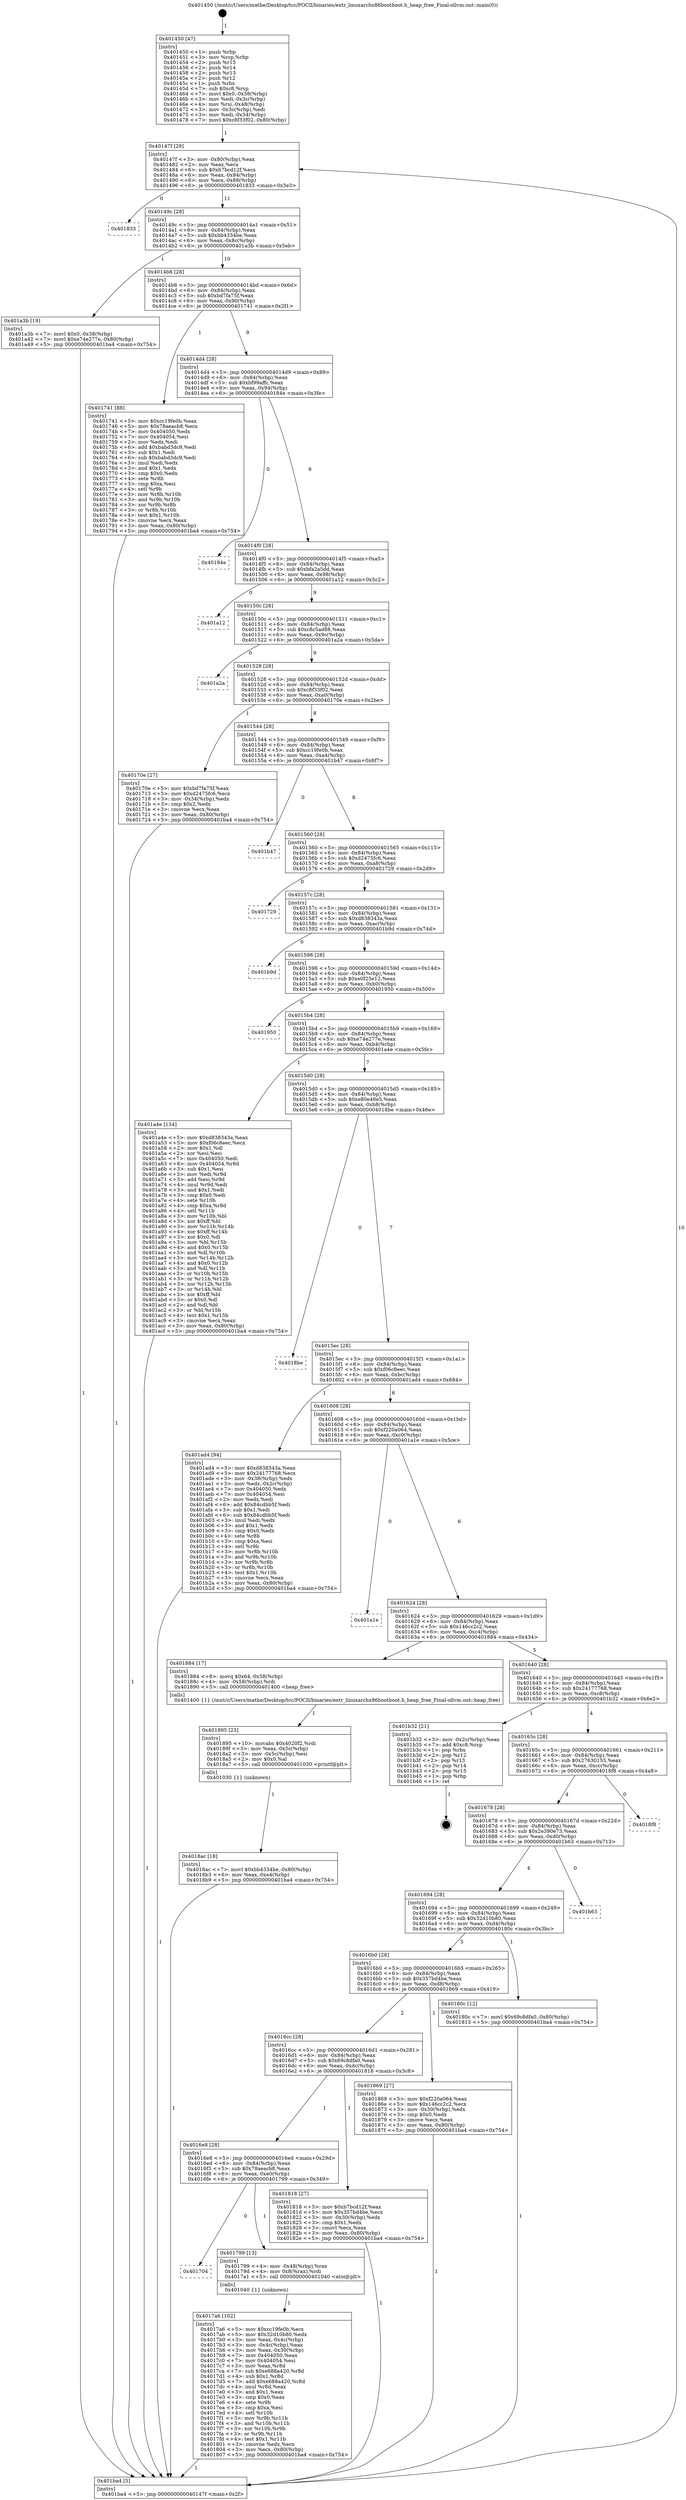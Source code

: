 digraph "0x401450" {
  label = "0x401450 (/mnt/c/Users/mathe/Desktop/tcc/POCII/binaries/extr_linuxarchx86bootboot.h_heap_free_Final-ollvm.out::main(0))"
  labelloc = "t"
  node[shape=record]

  Entry [label="",width=0.3,height=0.3,shape=circle,fillcolor=black,style=filled]
  "0x40147f" [label="{
     0x40147f [29]\l
     | [instrs]\l
     &nbsp;&nbsp;0x40147f \<+3\>: mov -0x80(%rbp),%eax\l
     &nbsp;&nbsp;0x401482 \<+2\>: mov %eax,%ecx\l
     &nbsp;&nbsp;0x401484 \<+6\>: sub $0xb7bcd12f,%ecx\l
     &nbsp;&nbsp;0x40148a \<+6\>: mov %eax,-0x84(%rbp)\l
     &nbsp;&nbsp;0x401490 \<+6\>: mov %ecx,-0x88(%rbp)\l
     &nbsp;&nbsp;0x401496 \<+6\>: je 0000000000401833 \<main+0x3e3\>\l
  }"]
  "0x401833" [label="{
     0x401833\l
  }", style=dashed]
  "0x40149c" [label="{
     0x40149c [28]\l
     | [instrs]\l
     &nbsp;&nbsp;0x40149c \<+5\>: jmp 00000000004014a1 \<main+0x51\>\l
     &nbsp;&nbsp;0x4014a1 \<+6\>: mov -0x84(%rbp),%eax\l
     &nbsp;&nbsp;0x4014a7 \<+5\>: sub $0xbb4334be,%eax\l
     &nbsp;&nbsp;0x4014ac \<+6\>: mov %eax,-0x8c(%rbp)\l
     &nbsp;&nbsp;0x4014b2 \<+6\>: je 0000000000401a3b \<main+0x5eb\>\l
  }"]
  Exit [label="",width=0.3,height=0.3,shape=circle,fillcolor=black,style=filled,peripheries=2]
  "0x401a3b" [label="{
     0x401a3b [19]\l
     | [instrs]\l
     &nbsp;&nbsp;0x401a3b \<+7\>: movl $0x0,-0x38(%rbp)\l
     &nbsp;&nbsp;0x401a42 \<+7\>: movl $0xe74e277e,-0x80(%rbp)\l
     &nbsp;&nbsp;0x401a49 \<+5\>: jmp 0000000000401ba4 \<main+0x754\>\l
  }"]
  "0x4014b8" [label="{
     0x4014b8 [28]\l
     | [instrs]\l
     &nbsp;&nbsp;0x4014b8 \<+5\>: jmp 00000000004014bd \<main+0x6d\>\l
     &nbsp;&nbsp;0x4014bd \<+6\>: mov -0x84(%rbp),%eax\l
     &nbsp;&nbsp;0x4014c3 \<+5\>: sub $0xbd7fa75f,%eax\l
     &nbsp;&nbsp;0x4014c8 \<+6\>: mov %eax,-0x90(%rbp)\l
     &nbsp;&nbsp;0x4014ce \<+6\>: je 0000000000401741 \<main+0x2f1\>\l
  }"]
  "0x4018ac" [label="{
     0x4018ac [18]\l
     | [instrs]\l
     &nbsp;&nbsp;0x4018ac \<+7\>: movl $0xbb4334be,-0x80(%rbp)\l
     &nbsp;&nbsp;0x4018b3 \<+6\>: mov %eax,-0xe4(%rbp)\l
     &nbsp;&nbsp;0x4018b9 \<+5\>: jmp 0000000000401ba4 \<main+0x754\>\l
  }"]
  "0x401741" [label="{
     0x401741 [88]\l
     | [instrs]\l
     &nbsp;&nbsp;0x401741 \<+5\>: mov $0xcc19fe0b,%eax\l
     &nbsp;&nbsp;0x401746 \<+5\>: mov $0x78aeacb8,%ecx\l
     &nbsp;&nbsp;0x40174b \<+7\>: mov 0x404050,%edx\l
     &nbsp;&nbsp;0x401752 \<+7\>: mov 0x404054,%esi\l
     &nbsp;&nbsp;0x401759 \<+2\>: mov %edx,%edi\l
     &nbsp;&nbsp;0x40175b \<+6\>: add $0xbabd3dc9,%edi\l
     &nbsp;&nbsp;0x401761 \<+3\>: sub $0x1,%edi\l
     &nbsp;&nbsp;0x401764 \<+6\>: sub $0xbabd3dc9,%edi\l
     &nbsp;&nbsp;0x40176a \<+3\>: imul %edi,%edx\l
     &nbsp;&nbsp;0x40176d \<+3\>: and $0x1,%edx\l
     &nbsp;&nbsp;0x401770 \<+3\>: cmp $0x0,%edx\l
     &nbsp;&nbsp;0x401773 \<+4\>: sete %r8b\l
     &nbsp;&nbsp;0x401777 \<+3\>: cmp $0xa,%esi\l
     &nbsp;&nbsp;0x40177a \<+4\>: setl %r9b\l
     &nbsp;&nbsp;0x40177e \<+3\>: mov %r8b,%r10b\l
     &nbsp;&nbsp;0x401781 \<+3\>: and %r9b,%r10b\l
     &nbsp;&nbsp;0x401784 \<+3\>: xor %r9b,%r8b\l
     &nbsp;&nbsp;0x401787 \<+3\>: or %r8b,%r10b\l
     &nbsp;&nbsp;0x40178a \<+4\>: test $0x1,%r10b\l
     &nbsp;&nbsp;0x40178e \<+3\>: cmovne %ecx,%eax\l
     &nbsp;&nbsp;0x401791 \<+3\>: mov %eax,-0x80(%rbp)\l
     &nbsp;&nbsp;0x401794 \<+5\>: jmp 0000000000401ba4 \<main+0x754\>\l
  }"]
  "0x4014d4" [label="{
     0x4014d4 [28]\l
     | [instrs]\l
     &nbsp;&nbsp;0x4014d4 \<+5\>: jmp 00000000004014d9 \<main+0x89\>\l
     &nbsp;&nbsp;0x4014d9 \<+6\>: mov -0x84(%rbp),%eax\l
     &nbsp;&nbsp;0x4014df \<+5\>: sub $0xbf99affc,%eax\l
     &nbsp;&nbsp;0x4014e4 \<+6\>: mov %eax,-0x94(%rbp)\l
     &nbsp;&nbsp;0x4014ea \<+6\>: je 000000000040184e \<main+0x3fe\>\l
  }"]
  "0x401895" [label="{
     0x401895 [23]\l
     | [instrs]\l
     &nbsp;&nbsp;0x401895 \<+10\>: movabs $0x4020f2,%rdi\l
     &nbsp;&nbsp;0x40189f \<+3\>: mov %eax,-0x5c(%rbp)\l
     &nbsp;&nbsp;0x4018a2 \<+3\>: mov -0x5c(%rbp),%esi\l
     &nbsp;&nbsp;0x4018a5 \<+2\>: mov $0x0,%al\l
     &nbsp;&nbsp;0x4018a7 \<+5\>: call 0000000000401030 \<printf@plt\>\l
     | [calls]\l
     &nbsp;&nbsp;0x401030 \{1\} (unknown)\l
  }"]
  "0x40184e" [label="{
     0x40184e\l
  }", style=dashed]
  "0x4014f0" [label="{
     0x4014f0 [28]\l
     | [instrs]\l
     &nbsp;&nbsp;0x4014f0 \<+5\>: jmp 00000000004014f5 \<main+0xa5\>\l
     &nbsp;&nbsp;0x4014f5 \<+6\>: mov -0x84(%rbp),%eax\l
     &nbsp;&nbsp;0x4014fb \<+5\>: sub $0xbfa2a5dd,%eax\l
     &nbsp;&nbsp;0x401500 \<+6\>: mov %eax,-0x98(%rbp)\l
     &nbsp;&nbsp;0x401506 \<+6\>: je 0000000000401a12 \<main+0x5c2\>\l
  }"]
  "0x4017a6" [label="{
     0x4017a6 [102]\l
     | [instrs]\l
     &nbsp;&nbsp;0x4017a6 \<+5\>: mov $0xcc19fe0b,%ecx\l
     &nbsp;&nbsp;0x4017ab \<+5\>: mov $0x32d10b80,%edx\l
     &nbsp;&nbsp;0x4017b0 \<+3\>: mov %eax,-0x4c(%rbp)\l
     &nbsp;&nbsp;0x4017b3 \<+3\>: mov -0x4c(%rbp),%eax\l
     &nbsp;&nbsp;0x4017b6 \<+3\>: mov %eax,-0x30(%rbp)\l
     &nbsp;&nbsp;0x4017b9 \<+7\>: mov 0x404050,%eax\l
     &nbsp;&nbsp;0x4017c0 \<+7\>: mov 0x404054,%esi\l
     &nbsp;&nbsp;0x4017c7 \<+3\>: mov %eax,%r8d\l
     &nbsp;&nbsp;0x4017ca \<+7\>: sub $0xe688a420,%r8d\l
     &nbsp;&nbsp;0x4017d1 \<+4\>: sub $0x1,%r8d\l
     &nbsp;&nbsp;0x4017d5 \<+7\>: add $0xe688a420,%r8d\l
     &nbsp;&nbsp;0x4017dc \<+4\>: imul %r8d,%eax\l
     &nbsp;&nbsp;0x4017e0 \<+3\>: and $0x1,%eax\l
     &nbsp;&nbsp;0x4017e3 \<+3\>: cmp $0x0,%eax\l
     &nbsp;&nbsp;0x4017e6 \<+4\>: sete %r9b\l
     &nbsp;&nbsp;0x4017ea \<+3\>: cmp $0xa,%esi\l
     &nbsp;&nbsp;0x4017ed \<+4\>: setl %r10b\l
     &nbsp;&nbsp;0x4017f1 \<+3\>: mov %r9b,%r11b\l
     &nbsp;&nbsp;0x4017f4 \<+3\>: and %r10b,%r11b\l
     &nbsp;&nbsp;0x4017f7 \<+3\>: xor %r10b,%r9b\l
     &nbsp;&nbsp;0x4017fa \<+3\>: or %r9b,%r11b\l
     &nbsp;&nbsp;0x4017fd \<+4\>: test $0x1,%r11b\l
     &nbsp;&nbsp;0x401801 \<+3\>: cmovne %edx,%ecx\l
     &nbsp;&nbsp;0x401804 \<+3\>: mov %ecx,-0x80(%rbp)\l
     &nbsp;&nbsp;0x401807 \<+5\>: jmp 0000000000401ba4 \<main+0x754\>\l
  }"]
  "0x401a12" [label="{
     0x401a12\l
  }", style=dashed]
  "0x40150c" [label="{
     0x40150c [28]\l
     | [instrs]\l
     &nbsp;&nbsp;0x40150c \<+5\>: jmp 0000000000401511 \<main+0xc1\>\l
     &nbsp;&nbsp;0x401511 \<+6\>: mov -0x84(%rbp),%eax\l
     &nbsp;&nbsp;0x401517 \<+5\>: sub $0xc8c5ad88,%eax\l
     &nbsp;&nbsp;0x40151c \<+6\>: mov %eax,-0x9c(%rbp)\l
     &nbsp;&nbsp;0x401522 \<+6\>: je 0000000000401a2a \<main+0x5da\>\l
  }"]
  "0x401704" [label="{
     0x401704\l
  }", style=dashed]
  "0x401a2a" [label="{
     0x401a2a\l
  }", style=dashed]
  "0x401528" [label="{
     0x401528 [28]\l
     | [instrs]\l
     &nbsp;&nbsp;0x401528 \<+5\>: jmp 000000000040152d \<main+0xdd\>\l
     &nbsp;&nbsp;0x40152d \<+6\>: mov -0x84(%rbp),%eax\l
     &nbsp;&nbsp;0x401533 \<+5\>: sub $0xc8f33f02,%eax\l
     &nbsp;&nbsp;0x401538 \<+6\>: mov %eax,-0xa0(%rbp)\l
     &nbsp;&nbsp;0x40153e \<+6\>: je 000000000040170e \<main+0x2be\>\l
  }"]
  "0x401799" [label="{
     0x401799 [13]\l
     | [instrs]\l
     &nbsp;&nbsp;0x401799 \<+4\>: mov -0x48(%rbp),%rax\l
     &nbsp;&nbsp;0x40179d \<+4\>: mov 0x8(%rax),%rdi\l
     &nbsp;&nbsp;0x4017a1 \<+5\>: call 0000000000401040 \<atoi@plt\>\l
     | [calls]\l
     &nbsp;&nbsp;0x401040 \{1\} (unknown)\l
  }"]
  "0x40170e" [label="{
     0x40170e [27]\l
     | [instrs]\l
     &nbsp;&nbsp;0x40170e \<+5\>: mov $0xbd7fa75f,%eax\l
     &nbsp;&nbsp;0x401713 \<+5\>: mov $0xd2475fc6,%ecx\l
     &nbsp;&nbsp;0x401718 \<+3\>: mov -0x34(%rbp),%edx\l
     &nbsp;&nbsp;0x40171b \<+3\>: cmp $0x2,%edx\l
     &nbsp;&nbsp;0x40171e \<+3\>: cmovne %ecx,%eax\l
     &nbsp;&nbsp;0x401721 \<+3\>: mov %eax,-0x80(%rbp)\l
     &nbsp;&nbsp;0x401724 \<+5\>: jmp 0000000000401ba4 \<main+0x754\>\l
  }"]
  "0x401544" [label="{
     0x401544 [28]\l
     | [instrs]\l
     &nbsp;&nbsp;0x401544 \<+5\>: jmp 0000000000401549 \<main+0xf9\>\l
     &nbsp;&nbsp;0x401549 \<+6\>: mov -0x84(%rbp),%eax\l
     &nbsp;&nbsp;0x40154f \<+5\>: sub $0xcc19fe0b,%eax\l
     &nbsp;&nbsp;0x401554 \<+6\>: mov %eax,-0xa4(%rbp)\l
     &nbsp;&nbsp;0x40155a \<+6\>: je 0000000000401b47 \<main+0x6f7\>\l
  }"]
  "0x401ba4" [label="{
     0x401ba4 [5]\l
     | [instrs]\l
     &nbsp;&nbsp;0x401ba4 \<+5\>: jmp 000000000040147f \<main+0x2f\>\l
  }"]
  "0x401450" [label="{
     0x401450 [47]\l
     | [instrs]\l
     &nbsp;&nbsp;0x401450 \<+1\>: push %rbp\l
     &nbsp;&nbsp;0x401451 \<+3\>: mov %rsp,%rbp\l
     &nbsp;&nbsp;0x401454 \<+2\>: push %r15\l
     &nbsp;&nbsp;0x401456 \<+2\>: push %r14\l
     &nbsp;&nbsp;0x401458 \<+2\>: push %r13\l
     &nbsp;&nbsp;0x40145a \<+2\>: push %r12\l
     &nbsp;&nbsp;0x40145c \<+1\>: push %rbx\l
     &nbsp;&nbsp;0x40145d \<+7\>: sub $0xc8,%rsp\l
     &nbsp;&nbsp;0x401464 \<+7\>: movl $0x0,-0x38(%rbp)\l
     &nbsp;&nbsp;0x40146b \<+3\>: mov %edi,-0x3c(%rbp)\l
     &nbsp;&nbsp;0x40146e \<+4\>: mov %rsi,-0x48(%rbp)\l
     &nbsp;&nbsp;0x401472 \<+3\>: mov -0x3c(%rbp),%edi\l
     &nbsp;&nbsp;0x401475 \<+3\>: mov %edi,-0x34(%rbp)\l
     &nbsp;&nbsp;0x401478 \<+7\>: movl $0xc8f33f02,-0x80(%rbp)\l
  }"]
  "0x4016e8" [label="{
     0x4016e8 [28]\l
     | [instrs]\l
     &nbsp;&nbsp;0x4016e8 \<+5\>: jmp 00000000004016ed \<main+0x29d\>\l
     &nbsp;&nbsp;0x4016ed \<+6\>: mov -0x84(%rbp),%eax\l
     &nbsp;&nbsp;0x4016f3 \<+5\>: sub $0x78aeacb8,%eax\l
     &nbsp;&nbsp;0x4016f8 \<+6\>: mov %eax,-0xe0(%rbp)\l
     &nbsp;&nbsp;0x4016fe \<+6\>: je 0000000000401799 \<main+0x349\>\l
  }"]
  "0x401b47" [label="{
     0x401b47\l
  }", style=dashed]
  "0x401560" [label="{
     0x401560 [28]\l
     | [instrs]\l
     &nbsp;&nbsp;0x401560 \<+5\>: jmp 0000000000401565 \<main+0x115\>\l
     &nbsp;&nbsp;0x401565 \<+6\>: mov -0x84(%rbp),%eax\l
     &nbsp;&nbsp;0x40156b \<+5\>: sub $0xd2475fc6,%eax\l
     &nbsp;&nbsp;0x401570 \<+6\>: mov %eax,-0xa8(%rbp)\l
     &nbsp;&nbsp;0x401576 \<+6\>: je 0000000000401729 \<main+0x2d9\>\l
  }"]
  "0x401818" [label="{
     0x401818 [27]\l
     | [instrs]\l
     &nbsp;&nbsp;0x401818 \<+5\>: mov $0xb7bcd12f,%eax\l
     &nbsp;&nbsp;0x40181d \<+5\>: mov $0x357bd4be,%ecx\l
     &nbsp;&nbsp;0x401822 \<+3\>: mov -0x30(%rbp),%edx\l
     &nbsp;&nbsp;0x401825 \<+3\>: cmp $0x1,%edx\l
     &nbsp;&nbsp;0x401828 \<+3\>: cmovl %ecx,%eax\l
     &nbsp;&nbsp;0x40182b \<+3\>: mov %eax,-0x80(%rbp)\l
     &nbsp;&nbsp;0x40182e \<+5\>: jmp 0000000000401ba4 \<main+0x754\>\l
  }"]
  "0x401729" [label="{
     0x401729\l
  }", style=dashed]
  "0x40157c" [label="{
     0x40157c [28]\l
     | [instrs]\l
     &nbsp;&nbsp;0x40157c \<+5\>: jmp 0000000000401581 \<main+0x131\>\l
     &nbsp;&nbsp;0x401581 \<+6\>: mov -0x84(%rbp),%eax\l
     &nbsp;&nbsp;0x401587 \<+5\>: sub $0xd838343a,%eax\l
     &nbsp;&nbsp;0x40158c \<+6\>: mov %eax,-0xac(%rbp)\l
     &nbsp;&nbsp;0x401592 \<+6\>: je 0000000000401b9d \<main+0x74d\>\l
  }"]
  "0x4016cc" [label="{
     0x4016cc [28]\l
     | [instrs]\l
     &nbsp;&nbsp;0x4016cc \<+5\>: jmp 00000000004016d1 \<main+0x281\>\l
     &nbsp;&nbsp;0x4016d1 \<+6\>: mov -0x84(%rbp),%eax\l
     &nbsp;&nbsp;0x4016d7 \<+5\>: sub $0x69c8dfa0,%eax\l
     &nbsp;&nbsp;0x4016dc \<+6\>: mov %eax,-0xdc(%rbp)\l
     &nbsp;&nbsp;0x4016e2 \<+6\>: je 0000000000401818 \<main+0x3c8\>\l
  }"]
  "0x401b9d" [label="{
     0x401b9d\l
  }", style=dashed]
  "0x401598" [label="{
     0x401598 [28]\l
     | [instrs]\l
     &nbsp;&nbsp;0x401598 \<+5\>: jmp 000000000040159d \<main+0x14d\>\l
     &nbsp;&nbsp;0x40159d \<+6\>: mov -0x84(%rbp),%eax\l
     &nbsp;&nbsp;0x4015a3 \<+5\>: sub $0xe0f25e12,%eax\l
     &nbsp;&nbsp;0x4015a8 \<+6\>: mov %eax,-0xb0(%rbp)\l
     &nbsp;&nbsp;0x4015ae \<+6\>: je 0000000000401950 \<main+0x500\>\l
  }"]
  "0x401869" [label="{
     0x401869 [27]\l
     | [instrs]\l
     &nbsp;&nbsp;0x401869 \<+5\>: mov $0xf220a064,%eax\l
     &nbsp;&nbsp;0x40186e \<+5\>: mov $0x146cc2c2,%ecx\l
     &nbsp;&nbsp;0x401873 \<+3\>: mov -0x30(%rbp),%edx\l
     &nbsp;&nbsp;0x401876 \<+3\>: cmp $0x0,%edx\l
     &nbsp;&nbsp;0x401879 \<+3\>: cmove %ecx,%eax\l
     &nbsp;&nbsp;0x40187c \<+3\>: mov %eax,-0x80(%rbp)\l
     &nbsp;&nbsp;0x40187f \<+5\>: jmp 0000000000401ba4 \<main+0x754\>\l
  }"]
  "0x401950" [label="{
     0x401950\l
  }", style=dashed]
  "0x4015b4" [label="{
     0x4015b4 [28]\l
     | [instrs]\l
     &nbsp;&nbsp;0x4015b4 \<+5\>: jmp 00000000004015b9 \<main+0x169\>\l
     &nbsp;&nbsp;0x4015b9 \<+6\>: mov -0x84(%rbp),%eax\l
     &nbsp;&nbsp;0x4015bf \<+5\>: sub $0xe74e277e,%eax\l
     &nbsp;&nbsp;0x4015c4 \<+6\>: mov %eax,-0xb4(%rbp)\l
     &nbsp;&nbsp;0x4015ca \<+6\>: je 0000000000401a4e \<main+0x5fe\>\l
  }"]
  "0x4016b0" [label="{
     0x4016b0 [28]\l
     | [instrs]\l
     &nbsp;&nbsp;0x4016b0 \<+5\>: jmp 00000000004016b5 \<main+0x265\>\l
     &nbsp;&nbsp;0x4016b5 \<+6\>: mov -0x84(%rbp),%eax\l
     &nbsp;&nbsp;0x4016bb \<+5\>: sub $0x357bd4be,%eax\l
     &nbsp;&nbsp;0x4016c0 \<+6\>: mov %eax,-0xd8(%rbp)\l
     &nbsp;&nbsp;0x4016c6 \<+6\>: je 0000000000401869 \<main+0x419\>\l
  }"]
  "0x401a4e" [label="{
     0x401a4e [134]\l
     | [instrs]\l
     &nbsp;&nbsp;0x401a4e \<+5\>: mov $0xd838343a,%eax\l
     &nbsp;&nbsp;0x401a53 \<+5\>: mov $0xf06c8eec,%ecx\l
     &nbsp;&nbsp;0x401a58 \<+2\>: mov $0x1,%dl\l
     &nbsp;&nbsp;0x401a5a \<+2\>: xor %esi,%esi\l
     &nbsp;&nbsp;0x401a5c \<+7\>: mov 0x404050,%edi\l
     &nbsp;&nbsp;0x401a63 \<+8\>: mov 0x404054,%r8d\l
     &nbsp;&nbsp;0x401a6b \<+3\>: sub $0x1,%esi\l
     &nbsp;&nbsp;0x401a6e \<+3\>: mov %edi,%r9d\l
     &nbsp;&nbsp;0x401a71 \<+3\>: add %esi,%r9d\l
     &nbsp;&nbsp;0x401a74 \<+4\>: imul %r9d,%edi\l
     &nbsp;&nbsp;0x401a78 \<+3\>: and $0x1,%edi\l
     &nbsp;&nbsp;0x401a7b \<+3\>: cmp $0x0,%edi\l
     &nbsp;&nbsp;0x401a7e \<+4\>: sete %r10b\l
     &nbsp;&nbsp;0x401a82 \<+4\>: cmp $0xa,%r8d\l
     &nbsp;&nbsp;0x401a86 \<+4\>: setl %r11b\l
     &nbsp;&nbsp;0x401a8a \<+3\>: mov %r10b,%bl\l
     &nbsp;&nbsp;0x401a8d \<+3\>: xor $0xff,%bl\l
     &nbsp;&nbsp;0x401a90 \<+3\>: mov %r11b,%r14b\l
     &nbsp;&nbsp;0x401a93 \<+4\>: xor $0xff,%r14b\l
     &nbsp;&nbsp;0x401a97 \<+3\>: xor $0x0,%dl\l
     &nbsp;&nbsp;0x401a9a \<+3\>: mov %bl,%r15b\l
     &nbsp;&nbsp;0x401a9d \<+4\>: and $0x0,%r15b\l
     &nbsp;&nbsp;0x401aa1 \<+3\>: and %dl,%r10b\l
     &nbsp;&nbsp;0x401aa4 \<+3\>: mov %r14b,%r12b\l
     &nbsp;&nbsp;0x401aa7 \<+4\>: and $0x0,%r12b\l
     &nbsp;&nbsp;0x401aab \<+3\>: and %dl,%r11b\l
     &nbsp;&nbsp;0x401aae \<+3\>: or %r10b,%r15b\l
     &nbsp;&nbsp;0x401ab1 \<+3\>: or %r11b,%r12b\l
     &nbsp;&nbsp;0x401ab4 \<+3\>: xor %r12b,%r15b\l
     &nbsp;&nbsp;0x401ab7 \<+3\>: or %r14b,%bl\l
     &nbsp;&nbsp;0x401aba \<+3\>: xor $0xff,%bl\l
     &nbsp;&nbsp;0x401abd \<+3\>: or $0x0,%dl\l
     &nbsp;&nbsp;0x401ac0 \<+2\>: and %dl,%bl\l
     &nbsp;&nbsp;0x401ac2 \<+3\>: or %bl,%r15b\l
     &nbsp;&nbsp;0x401ac5 \<+4\>: test $0x1,%r15b\l
     &nbsp;&nbsp;0x401ac9 \<+3\>: cmovne %ecx,%eax\l
     &nbsp;&nbsp;0x401acc \<+3\>: mov %eax,-0x80(%rbp)\l
     &nbsp;&nbsp;0x401acf \<+5\>: jmp 0000000000401ba4 \<main+0x754\>\l
  }"]
  "0x4015d0" [label="{
     0x4015d0 [28]\l
     | [instrs]\l
     &nbsp;&nbsp;0x4015d0 \<+5\>: jmp 00000000004015d5 \<main+0x185\>\l
     &nbsp;&nbsp;0x4015d5 \<+6\>: mov -0x84(%rbp),%eax\l
     &nbsp;&nbsp;0x4015db \<+5\>: sub $0xe80e48e5,%eax\l
     &nbsp;&nbsp;0x4015e0 \<+6\>: mov %eax,-0xb8(%rbp)\l
     &nbsp;&nbsp;0x4015e6 \<+6\>: je 00000000004018be \<main+0x46e\>\l
  }"]
  "0x40180c" [label="{
     0x40180c [12]\l
     | [instrs]\l
     &nbsp;&nbsp;0x40180c \<+7\>: movl $0x69c8dfa0,-0x80(%rbp)\l
     &nbsp;&nbsp;0x401813 \<+5\>: jmp 0000000000401ba4 \<main+0x754\>\l
  }"]
  "0x4018be" [label="{
     0x4018be\l
  }", style=dashed]
  "0x4015ec" [label="{
     0x4015ec [28]\l
     | [instrs]\l
     &nbsp;&nbsp;0x4015ec \<+5\>: jmp 00000000004015f1 \<main+0x1a1\>\l
     &nbsp;&nbsp;0x4015f1 \<+6\>: mov -0x84(%rbp),%eax\l
     &nbsp;&nbsp;0x4015f7 \<+5\>: sub $0xf06c8eec,%eax\l
     &nbsp;&nbsp;0x4015fc \<+6\>: mov %eax,-0xbc(%rbp)\l
     &nbsp;&nbsp;0x401602 \<+6\>: je 0000000000401ad4 \<main+0x684\>\l
  }"]
  "0x401694" [label="{
     0x401694 [28]\l
     | [instrs]\l
     &nbsp;&nbsp;0x401694 \<+5\>: jmp 0000000000401699 \<main+0x249\>\l
     &nbsp;&nbsp;0x401699 \<+6\>: mov -0x84(%rbp),%eax\l
     &nbsp;&nbsp;0x40169f \<+5\>: sub $0x32d10b80,%eax\l
     &nbsp;&nbsp;0x4016a4 \<+6\>: mov %eax,-0xd4(%rbp)\l
     &nbsp;&nbsp;0x4016aa \<+6\>: je 000000000040180c \<main+0x3bc\>\l
  }"]
  "0x401ad4" [label="{
     0x401ad4 [94]\l
     | [instrs]\l
     &nbsp;&nbsp;0x401ad4 \<+5\>: mov $0xd838343a,%eax\l
     &nbsp;&nbsp;0x401ad9 \<+5\>: mov $0x24177768,%ecx\l
     &nbsp;&nbsp;0x401ade \<+3\>: mov -0x38(%rbp),%edx\l
     &nbsp;&nbsp;0x401ae1 \<+3\>: mov %edx,-0x2c(%rbp)\l
     &nbsp;&nbsp;0x401ae4 \<+7\>: mov 0x404050,%edx\l
     &nbsp;&nbsp;0x401aeb \<+7\>: mov 0x404054,%esi\l
     &nbsp;&nbsp;0x401af2 \<+2\>: mov %edx,%edi\l
     &nbsp;&nbsp;0x401af4 \<+6\>: add $0x84cdbb5f,%edi\l
     &nbsp;&nbsp;0x401afa \<+3\>: sub $0x1,%edi\l
     &nbsp;&nbsp;0x401afd \<+6\>: sub $0x84cdbb5f,%edi\l
     &nbsp;&nbsp;0x401b03 \<+3\>: imul %edi,%edx\l
     &nbsp;&nbsp;0x401b06 \<+3\>: and $0x1,%edx\l
     &nbsp;&nbsp;0x401b09 \<+3\>: cmp $0x0,%edx\l
     &nbsp;&nbsp;0x401b0c \<+4\>: sete %r8b\l
     &nbsp;&nbsp;0x401b10 \<+3\>: cmp $0xa,%esi\l
     &nbsp;&nbsp;0x401b13 \<+4\>: setl %r9b\l
     &nbsp;&nbsp;0x401b17 \<+3\>: mov %r8b,%r10b\l
     &nbsp;&nbsp;0x401b1a \<+3\>: and %r9b,%r10b\l
     &nbsp;&nbsp;0x401b1d \<+3\>: xor %r9b,%r8b\l
     &nbsp;&nbsp;0x401b20 \<+3\>: or %r8b,%r10b\l
     &nbsp;&nbsp;0x401b23 \<+4\>: test $0x1,%r10b\l
     &nbsp;&nbsp;0x401b27 \<+3\>: cmovne %ecx,%eax\l
     &nbsp;&nbsp;0x401b2a \<+3\>: mov %eax,-0x80(%rbp)\l
     &nbsp;&nbsp;0x401b2d \<+5\>: jmp 0000000000401ba4 \<main+0x754\>\l
  }"]
  "0x401608" [label="{
     0x401608 [28]\l
     | [instrs]\l
     &nbsp;&nbsp;0x401608 \<+5\>: jmp 000000000040160d \<main+0x1bd\>\l
     &nbsp;&nbsp;0x40160d \<+6\>: mov -0x84(%rbp),%eax\l
     &nbsp;&nbsp;0x401613 \<+5\>: sub $0xf220a064,%eax\l
     &nbsp;&nbsp;0x401618 \<+6\>: mov %eax,-0xc0(%rbp)\l
     &nbsp;&nbsp;0x40161e \<+6\>: je 0000000000401a1e \<main+0x5ce\>\l
  }"]
  "0x401b63" [label="{
     0x401b63\l
  }", style=dashed]
  "0x401a1e" [label="{
     0x401a1e\l
  }", style=dashed]
  "0x401624" [label="{
     0x401624 [28]\l
     | [instrs]\l
     &nbsp;&nbsp;0x401624 \<+5\>: jmp 0000000000401629 \<main+0x1d9\>\l
     &nbsp;&nbsp;0x401629 \<+6\>: mov -0x84(%rbp),%eax\l
     &nbsp;&nbsp;0x40162f \<+5\>: sub $0x146cc2c2,%eax\l
     &nbsp;&nbsp;0x401634 \<+6\>: mov %eax,-0xc4(%rbp)\l
     &nbsp;&nbsp;0x40163a \<+6\>: je 0000000000401884 \<main+0x434\>\l
  }"]
  "0x401678" [label="{
     0x401678 [28]\l
     | [instrs]\l
     &nbsp;&nbsp;0x401678 \<+5\>: jmp 000000000040167d \<main+0x22d\>\l
     &nbsp;&nbsp;0x40167d \<+6\>: mov -0x84(%rbp),%eax\l
     &nbsp;&nbsp;0x401683 \<+5\>: sub $0x2e390e73,%eax\l
     &nbsp;&nbsp;0x401688 \<+6\>: mov %eax,-0xd0(%rbp)\l
     &nbsp;&nbsp;0x40168e \<+6\>: je 0000000000401b63 \<main+0x713\>\l
  }"]
  "0x401884" [label="{
     0x401884 [17]\l
     | [instrs]\l
     &nbsp;&nbsp;0x401884 \<+8\>: movq $0x64,-0x58(%rbp)\l
     &nbsp;&nbsp;0x40188c \<+4\>: mov -0x58(%rbp),%rdi\l
     &nbsp;&nbsp;0x401890 \<+5\>: call 0000000000401400 \<heap_free\>\l
     | [calls]\l
     &nbsp;&nbsp;0x401400 \{1\} (/mnt/c/Users/mathe/Desktop/tcc/POCII/binaries/extr_linuxarchx86bootboot.h_heap_free_Final-ollvm.out::heap_free)\l
  }"]
  "0x401640" [label="{
     0x401640 [28]\l
     | [instrs]\l
     &nbsp;&nbsp;0x401640 \<+5\>: jmp 0000000000401645 \<main+0x1f5\>\l
     &nbsp;&nbsp;0x401645 \<+6\>: mov -0x84(%rbp),%eax\l
     &nbsp;&nbsp;0x40164b \<+5\>: sub $0x24177768,%eax\l
     &nbsp;&nbsp;0x401650 \<+6\>: mov %eax,-0xc8(%rbp)\l
     &nbsp;&nbsp;0x401656 \<+6\>: je 0000000000401b32 \<main+0x6e2\>\l
  }"]
  "0x4018f8" [label="{
     0x4018f8\l
  }", style=dashed]
  "0x401b32" [label="{
     0x401b32 [21]\l
     | [instrs]\l
     &nbsp;&nbsp;0x401b32 \<+3\>: mov -0x2c(%rbp),%eax\l
     &nbsp;&nbsp;0x401b35 \<+7\>: add $0xc8,%rsp\l
     &nbsp;&nbsp;0x401b3c \<+1\>: pop %rbx\l
     &nbsp;&nbsp;0x401b3d \<+2\>: pop %r12\l
     &nbsp;&nbsp;0x401b3f \<+2\>: pop %r13\l
     &nbsp;&nbsp;0x401b41 \<+2\>: pop %r14\l
     &nbsp;&nbsp;0x401b43 \<+2\>: pop %r15\l
     &nbsp;&nbsp;0x401b45 \<+1\>: pop %rbp\l
     &nbsp;&nbsp;0x401b46 \<+1\>: ret\l
  }"]
  "0x40165c" [label="{
     0x40165c [28]\l
     | [instrs]\l
     &nbsp;&nbsp;0x40165c \<+5\>: jmp 0000000000401661 \<main+0x211\>\l
     &nbsp;&nbsp;0x401661 \<+6\>: mov -0x84(%rbp),%eax\l
     &nbsp;&nbsp;0x401667 \<+5\>: sub $0x27630155,%eax\l
     &nbsp;&nbsp;0x40166c \<+6\>: mov %eax,-0xcc(%rbp)\l
     &nbsp;&nbsp;0x401672 \<+6\>: je 00000000004018f8 \<main+0x4a8\>\l
  }"]
  Entry -> "0x401450" [label=" 1"]
  "0x40147f" -> "0x401833" [label=" 0"]
  "0x40147f" -> "0x40149c" [label=" 11"]
  "0x401b32" -> Exit [label=" 1"]
  "0x40149c" -> "0x401a3b" [label=" 1"]
  "0x40149c" -> "0x4014b8" [label=" 10"]
  "0x401ad4" -> "0x401ba4" [label=" 1"]
  "0x4014b8" -> "0x401741" [label=" 1"]
  "0x4014b8" -> "0x4014d4" [label=" 9"]
  "0x401a4e" -> "0x401ba4" [label=" 1"]
  "0x4014d4" -> "0x40184e" [label=" 0"]
  "0x4014d4" -> "0x4014f0" [label=" 9"]
  "0x401a3b" -> "0x401ba4" [label=" 1"]
  "0x4014f0" -> "0x401a12" [label=" 0"]
  "0x4014f0" -> "0x40150c" [label=" 9"]
  "0x4018ac" -> "0x401ba4" [label=" 1"]
  "0x40150c" -> "0x401a2a" [label=" 0"]
  "0x40150c" -> "0x401528" [label=" 9"]
  "0x401895" -> "0x4018ac" [label=" 1"]
  "0x401528" -> "0x40170e" [label=" 1"]
  "0x401528" -> "0x401544" [label=" 8"]
  "0x40170e" -> "0x401ba4" [label=" 1"]
  "0x401450" -> "0x40147f" [label=" 1"]
  "0x401ba4" -> "0x40147f" [label=" 10"]
  "0x401741" -> "0x401ba4" [label=" 1"]
  "0x401884" -> "0x401895" [label=" 1"]
  "0x401544" -> "0x401b47" [label=" 0"]
  "0x401544" -> "0x401560" [label=" 8"]
  "0x401818" -> "0x401ba4" [label=" 1"]
  "0x401560" -> "0x401729" [label=" 0"]
  "0x401560" -> "0x40157c" [label=" 8"]
  "0x40180c" -> "0x401ba4" [label=" 1"]
  "0x40157c" -> "0x401b9d" [label=" 0"]
  "0x40157c" -> "0x401598" [label=" 8"]
  "0x401799" -> "0x4017a6" [label=" 1"]
  "0x401598" -> "0x401950" [label=" 0"]
  "0x401598" -> "0x4015b4" [label=" 8"]
  "0x4016e8" -> "0x401704" [label=" 0"]
  "0x4015b4" -> "0x401a4e" [label=" 1"]
  "0x4015b4" -> "0x4015d0" [label=" 7"]
  "0x401869" -> "0x401ba4" [label=" 1"]
  "0x4015d0" -> "0x4018be" [label=" 0"]
  "0x4015d0" -> "0x4015ec" [label=" 7"]
  "0x4016cc" -> "0x4016e8" [label=" 1"]
  "0x4015ec" -> "0x401ad4" [label=" 1"]
  "0x4015ec" -> "0x401608" [label=" 6"]
  "0x4017a6" -> "0x401ba4" [label=" 1"]
  "0x401608" -> "0x401a1e" [label=" 0"]
  "0x401608" -> "0x401624" [label=" 6"]
  "0x4016b0" -> "0x4016cc" [label=" 2"]
  "0x401624" -> "0x401884" [label=" 1"]
  "0x401624" -> "0x401640" [label=" 5"]
  "0x4016e8" -> "0x401799" [label=" 1"]
  "0x401640" -> "0x401b32" [label=" 1"]
  "0x401640" -> "0x40165c" [label=" 4"]
  "0x401694" -> "0x4016b0" [label=" 3"]
  "0x40165c" -> "0x4018f8" [label=" 0"]
  "0x40165c" -> "0x401678" [label=" 4"]
  "0x4016b0" -> "0x401869" [label=" 1"]
  "0x401678" -> "0x401b63" [label=" 0"]
  "0x401678" -> "0x401694" [label=" 4"]
  "0x4016cc" -> "0x401818" [label=" 1"]
  "0x401694" -> "0x40180c" [label=" 1"]
}
